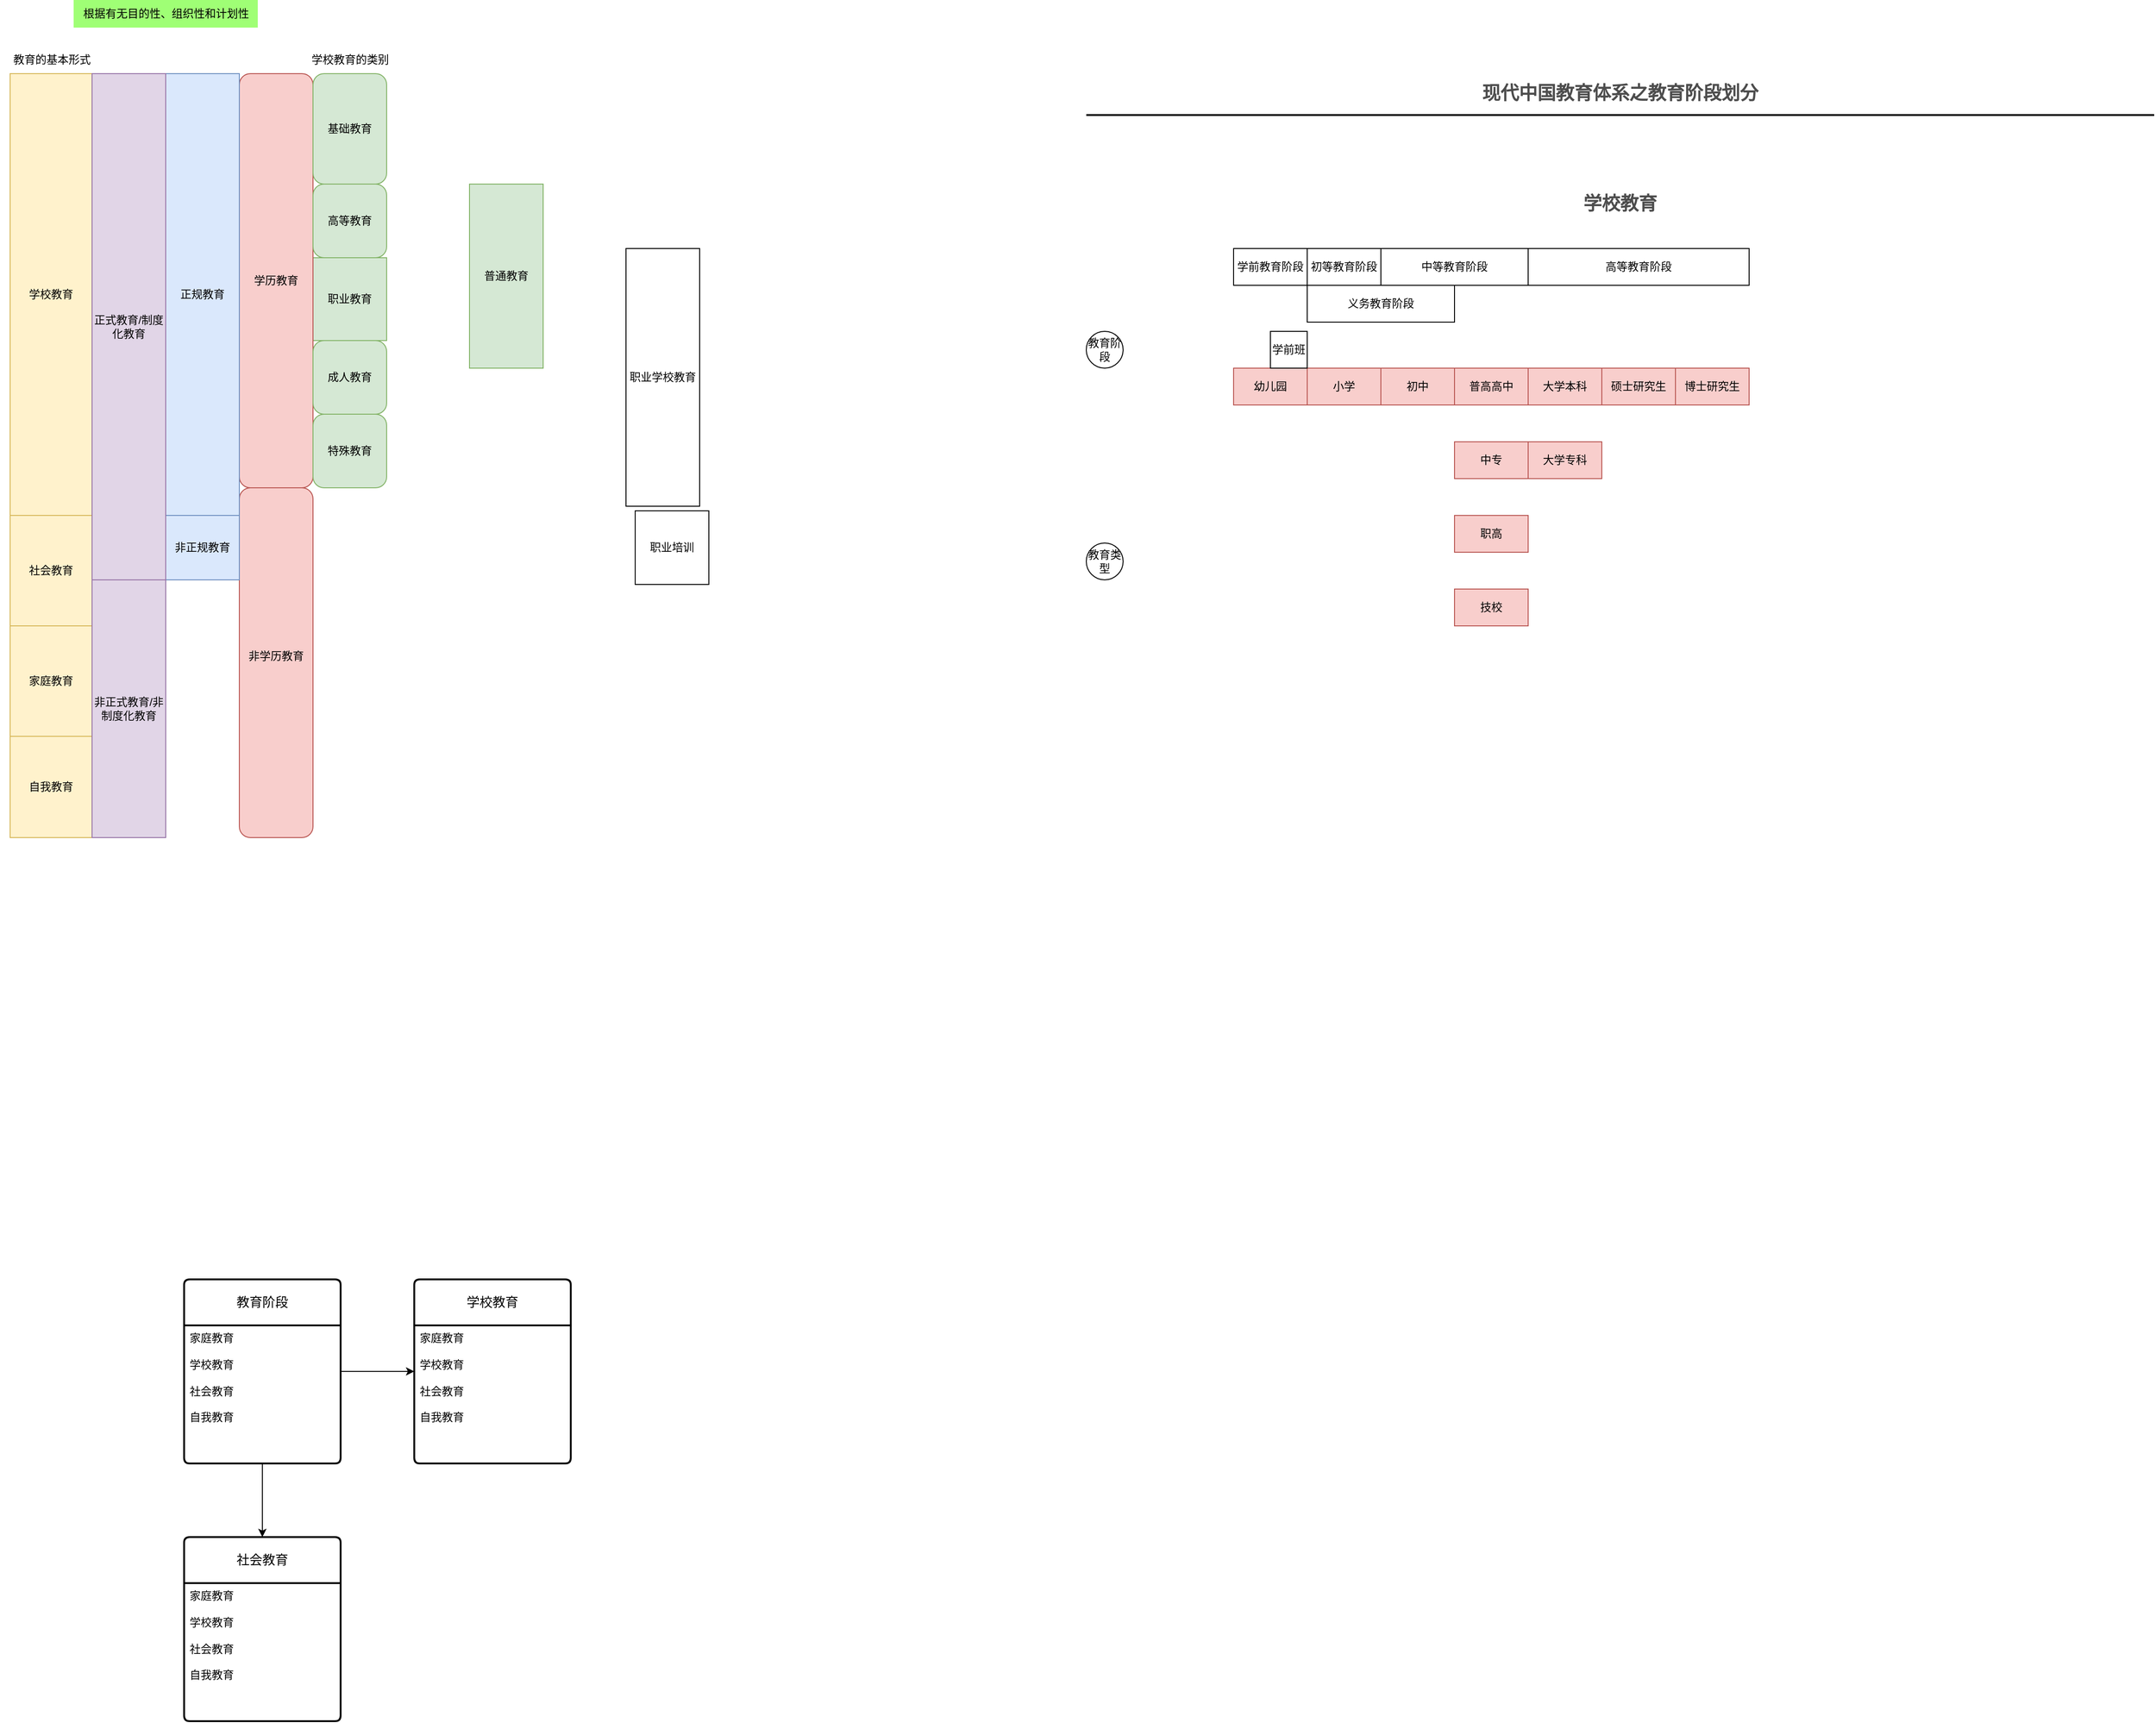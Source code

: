 <mxfile version="21.7.2" type="device">
  <diagram id="C2fSY1v2SiZeoUbDoYyL" name="Page-1">
    <mxGraphModel dx="3338" dy="1846" grid="1" gridSize="10" guides="1" tooltips="1" connect="1" arrows="1" fold="1" page="1" pageScale="1" pageWidth="1169" pageHeight="827" background="none" math="0" shadow="0">
      <root>
        <mxCell id="0" />
        <mxCell id="1" parent="0" />
        <mxCell id="i9pyd7EPPGO8M3qg6k5v-25" style="edgeStyle=orthogonalEdgeStyle;rounded=0;orthogonalLoop=1;jettySize=auto;html=1;exitX=0.25;exitY=0;exitDx=0;exitDy=0;" edge="1" parent="1" source="i9pyd7EPPGO8M3qg6k5v-24" target="i9pyd7EPPGO8M3qg6k5v-23">
          <mxGeometry relative="1" as="geometry" />
        </mxCell>
        <mxCell id="3ne1QswCM8ZiEu4GHsYG-31" value="现代中国教育体系之教育阶段划分" style="text;html=1;strokeColor=none;fillColor=none;align=center;verticalAlign=middle;whiteSpace=wrap;rounded=0;fontStyle=1;fontSize=20;fontColor=#4D4D4D;" parent="1" vertex="1">
          <mxGeometry width="1160" height="40" as="geometry" />
        </mxCell>
        <mxCell id="3ne1QswCM8ZiEu4GHsYG-32" value="" style="line;strokeWidth=2;html=1;fontSize=20;fontColor=#4D4D4D;" parent="1" vertex="1">
          <mxGeometry y="40" width="1160" height="10" as="geometry" />
        </mxCell>
        <mxCell id="RQ_ajCuKkomTZHcjpLCE-3" value="幼儿园" style="rounded=0;whiteSpace=wrap;html=1;strokeColor=#b85450;fillColor=#f8cecc;" parent="1" vertex="1">
          <mxGeometry x="160" y="320" width="80" height="40" as="geometry" />
        </mxCell>
        <mxCell id="RQ_ajCuKkomTZHcjpLCE-6" value="小学" style="rounded=0;whiteSpace=wrap;html=1;strokeColor=#b85450;fillColor=#f8cecc;" parent="1" vertex="1">
          <mxGeometry x="240" y="320" width="80" height="40" as="geometry" />
        </mxCell>
        <mxCell id="RQ_ajCuKkomTZHcjpLCE-8" value="初中" style="rounded=0;whiteSpace=wrap;html=1;strokeColor=#b85450;fillColor=#f8cecc;" parent="1" vertex="1">
          <mxGeometry x="320" y="320" width="80" height="40" as="geometry" />
        </mxCell>
        <mxCell id="RQ_ajCuKkomTZHcjpLCE-16" value="大学本科" style="rounded=0;whiteSpace=wrap;html=1;strokeColor=#b85450;fillColor=#f8cecc;" parent="1" vertex="1">
          <mxGeometry x="480" y="320" width="80" height="40" as="geometry" />
        </mxCell>
        <mxCell id="RQ_ajCuKkomTZHcjpLCE-18" value="硕士研究生" style="rounded=0;whiteSpace=wrap;html=1;strokeColor=#b85450;fillColor=#f8cecc;" parent="1" vertex="1">
          <mxGeometry x="560" y="320" width="80" height="40" as="geometry" />
        </mxCell>
        <mxCell id="RQ_ajCuKkomTZHcjpLCE-60" value="职高" style="rounded=0;whiteSpace=wrap;html=1;strokeColor=#b85450;fillColor=#f8cecc;" parent="1" vertex="1">
          <mxGeometry x="400" y="480" width="80" height="40" as="geometry" />
        </mxCell>
        <mxCell id="RQ_ajCuKkomTZHcjpLCE-61" value="中专" style="rounded=0;whiteSpace=wrap;html=1;strokeColor=#b85450;fillColor=#f8cecc;" parent="1" vertex="1">
          <mxGeometry x="400" y="400" width="80" height="40" as="geometry" />
        </mxCell>
        <mxCell id="RQ_ajCuKkomTZHcjpLCE-58" value="普高高中" style="rounded=0;whiteSpace=wrap;html=1;strokeColor=#b85450;fillColor=#f8cecc;" parent="1" vertex="1">
          <mxGeometry x="400" y="320" width="80" height="40" as="geometry" />
        </mxCell>
        <mxCell id="RQ_ajCuKkomTZHcjpLCE-90" value="普通教育" style="rounded=0;whiteSpace=wrap;html=1;fillColor=#d5e8d4;strokeColor=#82b366;" parent="1" vertex="1">
          <mxGeometry x="-670" y="120" width="80" height="200" as="geometry" />
        </mxCell>
        <mxCell id="RQ_ajCuKkomTZHcjpLCE-92" value="大学专科" style="rounded=0;whiteSpace=wrap;html=1;strokeColor=#b85450;fillColor=#f8cecc;" parent="1" vertex="1">
          <mxGeometry x="480" y="400" width="80" height="40" as="geometry" />
        </mxCell>
        <mxCell id="RQ_ajCuKkomTZHcjpLCE-106" value="博士研究生" style="rounded=0;whiteSpace=wrap;html=1;strokeColor=#b85450;fillColor=#f8cecc;" parent="1" vertex="1">
          <mxGeometry x="640" y="320" width="80" height="40" as="geometry" />
        </mxCell>
        <mxCell id="RQ_ajCuKkomTZHcjpLCE-113" value="职业教育" style="rounded=0;whiteSpace=wrap;html=1;fillColor=#d5e8d4;strokeColor=#82b366;" parent="1" vertex="1">
          <mxGeometry x="-840" y="200" width="80" height="90" as="geometry" />
        </mxCell>
        <mxCell id="RQ_ajCuKkomTZHcjpLCE-119" value="学历教育&lt;br&gt;" style="rounded=1;whiteSpace=wrap;html=1;direction=north;fillColor=#f8cecc;strokeColor=#b85450;" parent="1" vertex="1">
          <mxGeometry x="-920" width="80" height="450" as="geometry" />
        </mxCell>
        <mxCell id="RQ_ajCuKkomTZHcjpLCE-120" value="&lt;font style=&quot;font-size: 12px;&quot;&gt;非学历教育&lt;br style=&quot;&quot;&gt;&lt;br&gt;&lt;/font&gt;" style="rounded=1;whiteSpace=wrap;html=1;direction=north;fillColor=#f8cecc;strokeColor=#b85450;fontSize=12;" parent="1" vertex="1">
          <mxGeometry x="-920" y="450" width="80" height="380" as="geometry" />
        </mxCell>
        <mxCell id="RQ_ajCuKkomTZHcjpLCE-121" value="学前教育阶段" style="rounded=0;whiteSpace=wrap;html=1;" parent="1" vertex="1">
          <mxGeometry x="160" y="190" width="80" height="40" as="geometry" />
        </mxCell>
        <mxCell id="RQ_ajCuKkomTZHcjpLCE-123" value="义务教育阶段" style="rounded=0;whiteSpace=wrap;html=1;" parent="1" vertex="1">
          <mxGeometry x="240" y="230" width="160" height="40" as="geometry" />
        </mxCell>
        <mxCell id="RQ_ajCuKkomTZHcjpLCE-124" value="初等教育阶段" style="rounded=0;whiteSpace=wrap;html=1;" parent="1" vertex="1">
          <mxGeometry x="240" y="190" width="80" height="40" as="geometry" />
        </mxCell>
        <mxCell id="RQ_ajCuKkomTZHcjpLCE-125" value="中等教育阶段" style="rounded=0;whiteSpace=wrap;html=1;" parent="1" vertex="1">
          <mxGeometry x="320" y="190" width="160" height="40" as="geometry" />
        </mxCell>
        <mxCell id="RQ_ajCuKkomTZHcjpLCE-126" value="高等教育阶段" style="rounded=0;whiteSpace=wrap;html=1;" parent="1" vertex="1">
          <mxGeometry x="480" y="190" width="240" height="40" as="geometry" />
        </mxCell>
        <mxCell id="RQ_ajCuKkomTZHcjpLCE-149" value="教育阶段" style="ellipse;whiteSpace=wrap;html=1;" parent="1" vertex="1">
          <mxGeometry y="280" width="40" height="40" as="geometry" />
        </mxCell>
        <mxCell id="RQ_ajCuKkomTZHcjpLCE-151" value="技校" style="rounded=0;whiteSpace=wrap;html=1;strokeColor=#b85450;fillColor=#f8cecc;" parent="1" vertex="1">
          <mxGeometry x="400" y="560" width="80" height="40" as="geometry" />
        </mxCell>
        <mxCell id="RQ_ajCuKkomTZHcjpLCE-152" value="教育类型" style="ellipse;whiteSpace=wrap;html=1;" parent="1" vertex="1">
          <mxGeometry y="510" width="40" height="40" as="geometry" />
        </mxCell>
        <mxCell id="RQ_ajCuKkomTZHcjpLCE-160" value="学校教育" style="text;html=1;strokeColor=none;fillColor=none;align=center;verticalAlign=middle;whiteSpace=wrap;rounded=0;fontStyle=1;fontSize=20;fontColor=#4D4D4D;" parent="1" vertex="1">
          <mxGeometry y="120" width="1160" height="40" as="geometry" />
        </mxCell>
        <mxCell id="RQ_ajCuKkomTZHcjpLCE-161" value="学前班" style="rounded=0;whiteSpace=wrap;html=1;" parent="1" vertex="1">
          <mxGeometry x="200" y="280" width="40" height="40" as="geometry" />
        </mxCell>
        <mxCell id="RQ_ajCuKkomTZHcjpLCE-164" value="正规教育" style="rounded=0;whiteSpace=wrap;html=1;fillColor=#dae8fc;strokeColor=#6c8ebf;" parent="1" vertex="1">
          <mxGeometry x="-1000" width="80" height="480" as="geometry" />
        </mxCell>
        <mxCell id="RQ_ajCuKkomTZHcjpLCE-165" value="非正规教育" style="rounded=0;whiteSpace=wrap;html=1;fillColor=#dae8fc;strokeColor=#6c8ebf;" parent="1" vertex="1">
          <mxGeometry x="-1000" y="480" width="80" height="70" as="geometry" />
        </mxCell>
        <mxCell id="RQ_ajCuKkomTZHcjpLCE-167" value="学校教育" style="rounded=0;whiteSpace=wrap;html=1;fillColor=#fff2cc;strokeColor=#d6b656;" parent="1" vertex="1">
          <mxGeometry x="-1169" width="89" height="480" as="geometry" />
        </mxCell>
        <mxCell id="RQ_ajCuKkomTZHcjpLCE-168" value="社会教育" style="rounded=0;whiteSpace=wrap;html=1;fillStyle=auto;fillColor=#fff2cc;strokeColor=#d6b656;" parent="1" vertex="1">
          <mxGeometry x="-1169" y="480" width="89" height="120" as="geometry" />
        </mxCell>
        <mxCell id="RQ_ajCuKkomTZHcjpLCE-170" value="自我教育" style="rounded=0;whiteSpace=wrap;html=1;fillColor=#fff2cc;strokeColor=#d6b656;" parent="1" vertex="1">
          <mxGeometry x="-1169" y="720" width="89" height="110" as="geometry" />
        </mxCell>
        <mxCell id="RQ_ajCuKkomTZHcjpLCE-171" value="基础教育" style="rounded=1;whiteSpace=wrap;html=1;direction=north;fillColor=#d5e8d4;strokeColor=#82b366;" parent="1" vertex="1">
          <mxGeometry x="-840" width="80" height="120" as="geometry" />
        </mxCell>
        <mxCell id="RQ_ajCuKkomTZHcjpLCE-172" value="高等教育" style="rounded=1;whiteSpace=wrap;html=1;direction=north;fillColor=#d5e8d4;strokeColor=#82b366;" parent="1" vertex="1">
          <mxGeometry x="-840" y="120" width="80" height="80" as="geometry" />
        </mxCell>
        <mxCell id="RQ_ajCuKkomTZHcjpLCE-173" value="成人教育" style="rounded=1;whiteSpace=wrap;html=1;direction=north;fillColor=#d5e8d4;strokeColor=#82b366;" parent="1" vertex="1">
          <mxGeometry x="-840" y="290" width="80" height="80" as="geometry" />
        </mxCell>
        <mxCell id="i9pyd7EPPGO8M3qg6k5v-1" value="正式教育/制度化教育" style="rounded=0;whiteSpace=wrap;html=1;fillColor=#e1d5e7;strokeColor=#9673a6;" vertex="1" parent="1">
          <mxGeometry x="-1080" width="80" height="550" as="geometry" />
        </mxCell>
        <mxCell id="i9pyd7EPPGO8M3qg6k5v-2" value="家庭教育" style="rounded=0;whiteSpace=wrap;html=1;fillStyle=auto;fillColor=#fff2cc;strokeColor=#d6b656;" vertex="1" parent="1">
          <mxGeometry x="-1169" y="600" width="89" height="120" as="geometry" />
        </mxCell>
        <mxCell id="i9pyd7EPPGO8M3qg6k5v-3" value="非正式教育/非制度化教育" style="rounded=0;whiteSpace=wrap;html=1;fillColor=#e1d5e7;strokeColor=#9673a6;" vertex="1" parent="1">
          <mxGeometry x="-1080" y="550" width="80" height="280" as="geometry" />
        </mxCell>
        <mxCell id="i9pyd7EPPGO8M3qg6k5v-4" value="教育的基本形式" style="text;html=1;align=center;verticalAlign=middle;resizable=0;points=[];autosize=1;strokeColor=none;fillColor=none;" vertex="1" parent="1">
          <mxGeometry x="-1179.5" y="-30" width="110" height="30" as="geometry" />
        </mxCell>
        <mxCell id="i9pyd7EPPGO8M3qg6k5v-5" value="根据有无目的性、组织性和计划性" style="text;html=1;align=center;verticalAlign=middle;resizable=0;points=[];autosize=1;strokeColor=none;fillColor=#9FFF75;" vertex="1" parent="1">
          <mxGeometry x="-1100" y="-80" width="200" height="30" as="geometry" />
        </mxCell>
        <mxCell id="i9pyd7EPPGO8M3qg6k5v-6" value="职业学校教育" style="rounded=0;whiteSpace=wrap;html=1;" vertex="1" parent="1">
          <mxGeometry x="-500" y="190" width="80" height="280" as="geometry" />
        </mxCell>
        <mxCell id="i9pyd7EPPGO8M3qg6k5v-9" value="职业培训" style="rounded=0;whiteSpace=wrap;html=1;" vertex="1" parent="1">
          <mxGeometry x="-490" y="475" width="80" height="80" as="geometry" />
        </mxCell>
        <mxCell id="i9pyd7EPPGO8M3qg6k5v-10" value="学校教育的类别" style="text;html=1;align=center;verticalAlign=middle;resizable=0;points=[];autosize=1;strokeColor=none;fillColor=none;" vertex="1" parent="1">
          <mxGeometry x="-855" y="-30" width="110" height="30" as="geometry" />
        </mxCell>
        <mxCell id="i9pyd7EPPGO8M3qg6k5v-12" value="特殊教育" style="rounded=1;whiteSpace=wrap;html=1;direction=north;fillColor=#d5e8d4;strokeColor=#82b366;" vertex="1" parent="1">
          <mxGeometry x="-840" y="370" width="80" height="80" as="geometry" />
        </mxCell>
        <mxCell id="i9pyd7EPPGO8M3qg6k5v-31" value="" style="edgeStyle=orthogonalEdgeStyle;rounded=0;orthogonalLoop=1;jettySize=auto;html=1;" edge="1" parent="1" source="i9pyd7EPPGO8M3qg6k5v-23" target="i9pyd7EPPGO8M3qg6k5v-29">
          <mxGeometry relative="1" as="geometry" />
        </mxCell>
        <mxCell id="i9pyd7EPPGO8M3qg6k5v-37" value="" style="edgeStyle=orthogonalEdgeStyle;rounded=0;orthogonalLoop=1;jettySize=auto;html=1;" edge="1" parent="1" source="i9pyd7EPPGO8M3qg6k5v-23" target="i9pyd7EPPGO8M3qg6k5v-35">
          <mxGeometry relative="1" as="geometry" />
        </mxCell>
        <mxCell id="i9pyd7EPPGO8M3qg6k5v-23" value="教育阶段" style="swimlane;childLayout=stackLayout;horizontal=1;startSize=50;horizontalStack=0;rounded=1;fontSize=14;fontStyle=0;strokeWidth=2;resizeParent=0;resizeLast=1;shadow=0;dashed=0;align=center;arcSize=4;whiteSpace=wrap;html=1;" vertex="1" parent="1">
          <mxGeometry x="-980" y="1310" width="170" height="200" as="geometry" />
        </mxCell>
        <mxCell id="i9pyd7EPPGO8M3qg6k5v-24" value="家庭教育&lt;br&gt;&lt;br&gt;学校教育&lt;br&gt;&lt;br&gt;社会教育&lt;br&gt;&lt;br&gt;自我教育&lt;br&gt;" style="align=left;strokeColor=none;fillColor=none;spacingLeft=4;fontSize=12;verticalAlign=top;resizable=0;rotatable=0;part=1;html=1;" vertex="1" parent="i9pyd7EPPGO8M3qg6k5v-23">
          <mxGeometry y="50" width="170" height="150" as="geometry" />
        </mxCell>
        <mxCell id="i9pyd7EPPGO8M3qg6k5v-29" value="学校教育" style="swimlane;childLayout=stackLayout;horizontal=1;startSize=50;horizontalStack=0;rounded=1;fontSize=14;fontStyle=0;strokeWidth=2;resizeParent=0;resizeLast=1;shadow=0;dashed=0;align=center;arcSize=4;whiteSpace=wrap;html=1;" vertex="1" parent="1">
          <mxGeometry x="-730" y="1310" width="170" height="200" as="geometry" />
        </mxCell>
        <mxCell id="i9pyd7EPPGO8M3qg6k5v-30" value="家庭教育&lt;br&gt;&lt;br&gt;学校教育&lt;br&gt;&lt;br&gt;社会教育&lt;br&gt;&lt;br&gt;自我教育&lt;br&gt;" style="align=left;strokeColor=none;fillColor=none;spacingLeft=4;fontSize=12;verticalAlign=top;resizable=0;rotatable=0;part=1;html=1;" vertex="1" parent="i9pyd7EPPGO8M3qg6k5v-29">
          <mxGeometry y="50" width="170" height="150" as="geometry" />
        </mxCell>
        <mxCell id="i9pyd7EPPGO8M3qg6k5v-35" value="社会教育" style="swimlane;childLayout=stackLayout;horizontal=1;startSize=50;horizontalStack=0;rounded=1;fontSize=14;fontStyle=0;strokeWidth=2;resizeParent=0;resizeLast=1;shadow=0;dashed=0;align=center;arcSize=4;whiteSpace=wrap;html=1;" vertex="1" parent="1">
          <mxGeometry x="-980" y="1590" width="170" height="200" as="geometry" />
        </mxCell>
        <mxCell id="i9pyd7EPPGO8M3qg6k5v-36" value="家庭教育&lt;br&gt;&lt;br&gt;学校教育&lt;br&gt;&lt;br&gt;社会教育&lt;br&gt;&lt;br&gt;自我教育&lt;br&gt;" style="align=left;strokeColor=none;fillColor=none;spacingLeft=4;fontSize=12;verticalAlign=top;resizable=0;rotatable=0;part=1;html=1;" vertex="1" parent="i9pyd7EPPGO8M3qg6k5v-35">
          <mxGeometry y="50" width="170" height="150" as="geometry" />
        </mxCell>
      </root>
    </mxGraphModel>
  </diagram>
</mxfile>
